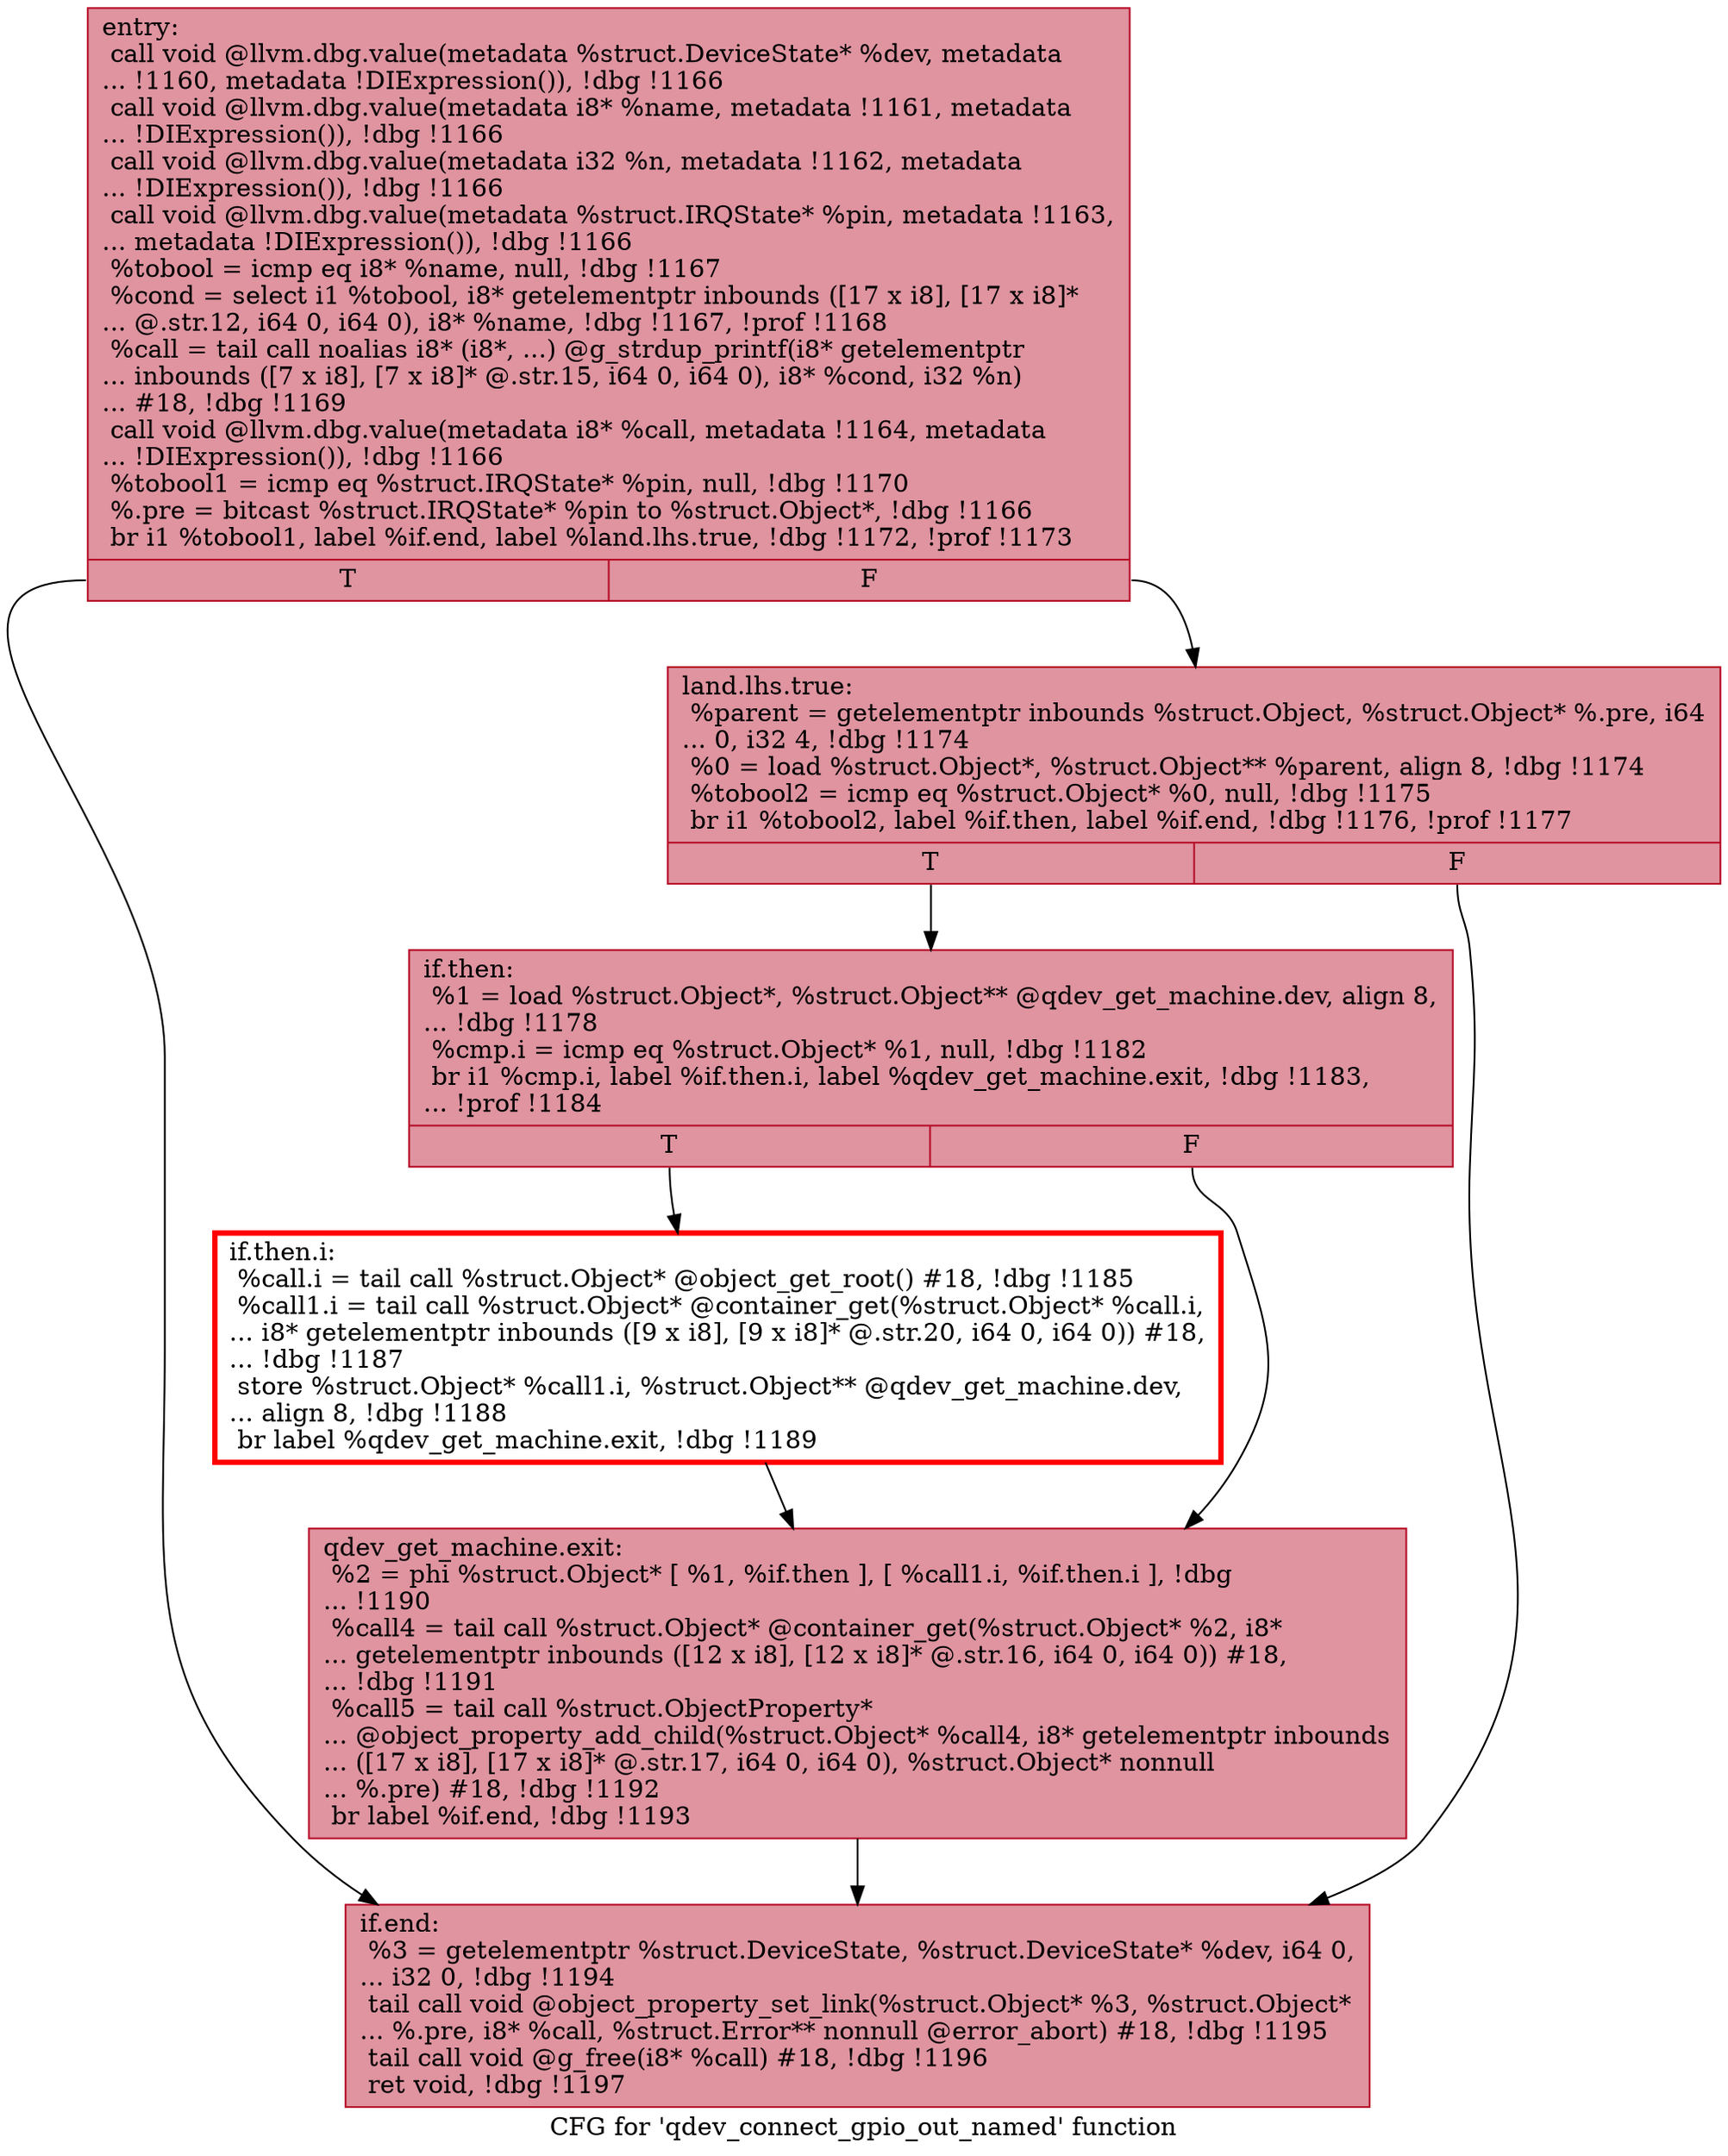 digraph "CFG for 'qdev_connect_gpio_out_named' function" {
	label="CFG for 'qdev_connect_gpio_out_named' function";

	Node0x55e1ca192670 [shape=record,color="#b70d28ff", style=filled, fillcolor="#b70d2870",label="{entry:\l  call void @llvm.dbg.value(metadata %struct.DeviceState* %dev, metadata\l... !1160, metadata !DIExpression()), !dbg !1166\l  call void @llvm.dbg.value(metadata i8* %name, metadata !1161, metadata\l... !DIExpression()), !dbg !1166\l  call void @llvm.dbg.value(metadata i32 %n, metadata !1162, metadata\l... !DIExpression()), !dbg !1166\l  call void @llvm.dbg.value(metadata %struct.IRQState* %pin, metadata !1163,\l... metadata !DIExpression()), !dbg !1166\l  %tobool = icmp eq i8* %name, null, !dbg !1167\l  %cond = select i1 %tobool, i8* getelementptr inbounds ([17 x i8], [17 x i8]*\l... @.str.12, i64 0, i64 0), i8* %name, !dbg !1167, !prof !1168\l  %call = tail call noalias i8* (i8*, ...) @g_strdup_printf(i8* getelementptr\l... inbounds ([7 x i8], [7 x i8]* @.str.15, i64 0, i64 0), i8* %cond, i32 %n)\l... #18, !dbg !1169\l  call void @llvm.dbg.value(metadata i8* %call, metadata !1164, metadata\l... !DIExpression()), !dbg !1166\l  %tobool1 = icmp eq %struct.IRQState* %pin, null, !dbg !1170\l  %.pre = bitcast %struct.IRQState* %pin to %struct.Object*, !dbg !1166\l  br i1 %tobool1, label %if.end, label %land.lhs.true, !dbg !1172, !prof !1173\l|{<s0>T|<s1>F}}"];
	Node0x55e1ca192670:s0 -> Node0x55e1ca197ba0;
	Node0x55e1ca192670:s1 -> Node0x55e1ca197c10;
	Node0x55e1ca197c10 [shape=record,color="#b70d28ff", style=filled, fillcolor="#b70d2870",label="{land.lhs.true:                                    \l  %parent = getelementptr inbounds %struct.Object, %struct.Object* %.pre, i64\l... 0, i32 4, !dbg !1174\l  %0 = load %struct.Object*, %struct.Object** %parent, align 8, !dbg !1174\l  %tobool2 = icmp eq %struct.Object* %0, null, !dbg !1175\l  br i1 %tobool2, label %if.then, label %if.end, !dbg !1176, !prof !1177\l|{<s0>T|<s1>F}}"];
	Node0x55e1ca197c10:s0 -> Node0x55e1ca197b30;
	Node0x55e1ca197c10:s1 -> Node0x55e1ca197ba0;
	Node0x55e1ca197b30 [shape=record,color="#b70d28ff", style=filled, fillcolor="#b70d2870",label="{if.then:                                          \l  %1 = load %struct.Object*, %struct.Object** @qdev_get_machine.dev, align 8,\l... !dbg !1178\l  %cmp.i = icmp eq %struct.Object* %1, null, !dbg !1182\l  br i1 %cmp.i, label %if.then.i, label %qdev_get_machine.exit, !dbg !1183,\l... !prof !1184\l|{<s0>T|<s1>F}}"];
	Node0x55e1ca197b30:s0 -> Node0x55e1ca24ee80;
	Node0x55e1ca197b30:s1 -> Node0x55e1ca259990;
	Node0x55e1ca24ee80 [shape=record,penwidth=3.0, color="red",label="{if.then.i:                                        \l  %call.i = tail call %struct.Object* @object_get_root() #18, !dbg !1185\l  %call1.i = tail call %struct.Object* @container_get(%struct.Object* %call.i,\l... i8* getelementptr inbounds ([9 x i8], [9 x i8]* @.str.20, i64 0, i64 0)) #18,\l... !dbg !1187\l  store %struct.Object* %call1.i, %struct.Object** @qdev_get_machine.dev,\l... align 8, !dbg !1188\l  br label %qdev_get_machine.exit, !dbg !1189\l}"];
	Node0x55e1ca24ee80 -> Node0x55e1ca259990;
	Node0x55e1ca259990 [shape=record,color="#b70d28ff", style=filled, fillcolor="#b70d2870",label="{qdev_get_machine.exit:                            \l  %2 = phi %struct.Object* [ %1, %if.then ], [ %call1.i, %if.then.i ], !dbg\l... !1190\l  %call4 = tail call %struct.Object* @container_get(%struct.Object* %2, i8*\l... getelementptr inbounds ([12 x i8], [12 x i8]* @.str.16, i64 0, i64 0)) #18,\l... !dbg !1191\l  %call5 = tail call %struct.ObjectProperty*\l... @object_property_add_child(%struct.Object* %call4, i8* getelementptr inbounds\l... ([17 x i8], [17 x i8]* @.str.17, i64 0, i64 0), %struct.Object* nonnull\l... %.pre) #18, !dbg !1192\l  br label %if.end, !dbg !1193\l}"];
	Node0x55e1ca259990 -> Node0x55e1ca197ba0;
	Node0x55e1ca197ba0 [shape=record,color="#b70d28ff", style=filled, fillcolor="#b70d2870",label="{if.end:                                           \l  %3 = getelementptr %struct.DeviceState, %struct.DeviceState* %dev, i64 0,\l... i32 0, !dbg !1194\l  tail call void @object_property_set_link(%struct.Object* %3, %struct.Object*\l... %.pre, i8* %call, %struct.Error** nonnull @error_abort) #18, !dbg !1195\l  tail call void @g_free(i8* %call) #18, !dbg !1196\l  ret void, !dbg !1197\l}"];
}
